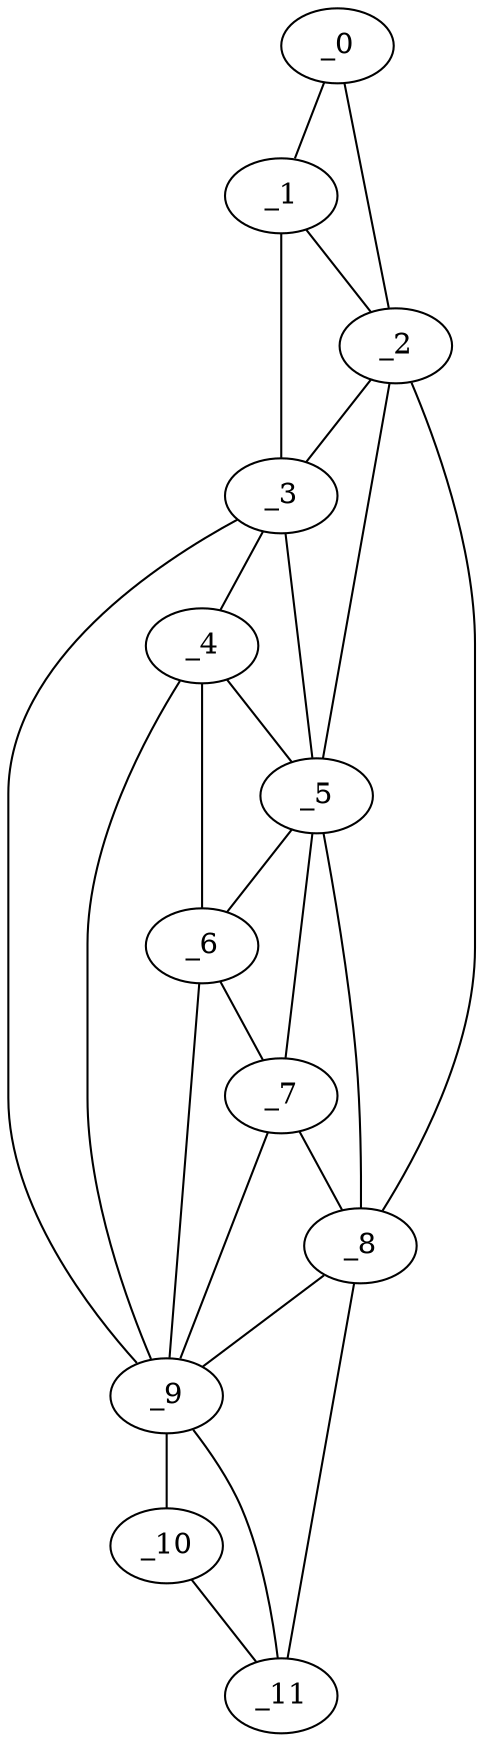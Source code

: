graph "obj21__335.gxl" {
	_0	 [x=5,
		y=74];
	_1	 [x=9,
		y=66];
	_0 -- _1	 [valence=1];
	_2	 [x=13,
		y=76];
	_0 -- _2	 [valence=1];
	_1 -- _2	 [valence=1];
	_3	 [x=60,
		y=49];
	_1 -- _3	 [valence=1];
	_2 -- _3	 [valence=2];
	_5	 [x=71,
		y=69];
	_2 -- _5	 [valence=1];
	_8	 [x=82,
		y=68];
	_2 -- _8	 [valence=1];
	_4	 [x=67,
		y=51];
	_3 -- _4	 [valence=1];
	_3 -- _5	 [valence=2];
	_9	 [x=112,
		y=44];
	_3 -- _9	 [valence=1];
	_4 -- _5	 [valence=2];
	_6	 [x=72,
		y=52];
	_4 -- _6	 [valence=2];
	_4 -- _9	 [valence=1];
	_5 -- _6	 [valence=2];
	_7	 [x=77,
		y=54];
	_5 -- _7	 [valence=1];
	_5 -- _8	 [valence=2];
	_6 -- _7	 [valence=2];
	_6 -- _9	 [valence=2];
	_7 -- _8	 [valence=2];
	_7 -- _9	 [valence=1];
	_8 -- _9	 [valence=2];
	_11	 [x=125,
		y=61];
	_8 -- _11	 [valence=1];
	_10	 [x=123,
		y=46];
	_9 -- _10	 [valence=1];
	_9 -- _11	 [valence=2];
	_10 -- _11	 [valence=1];
}
